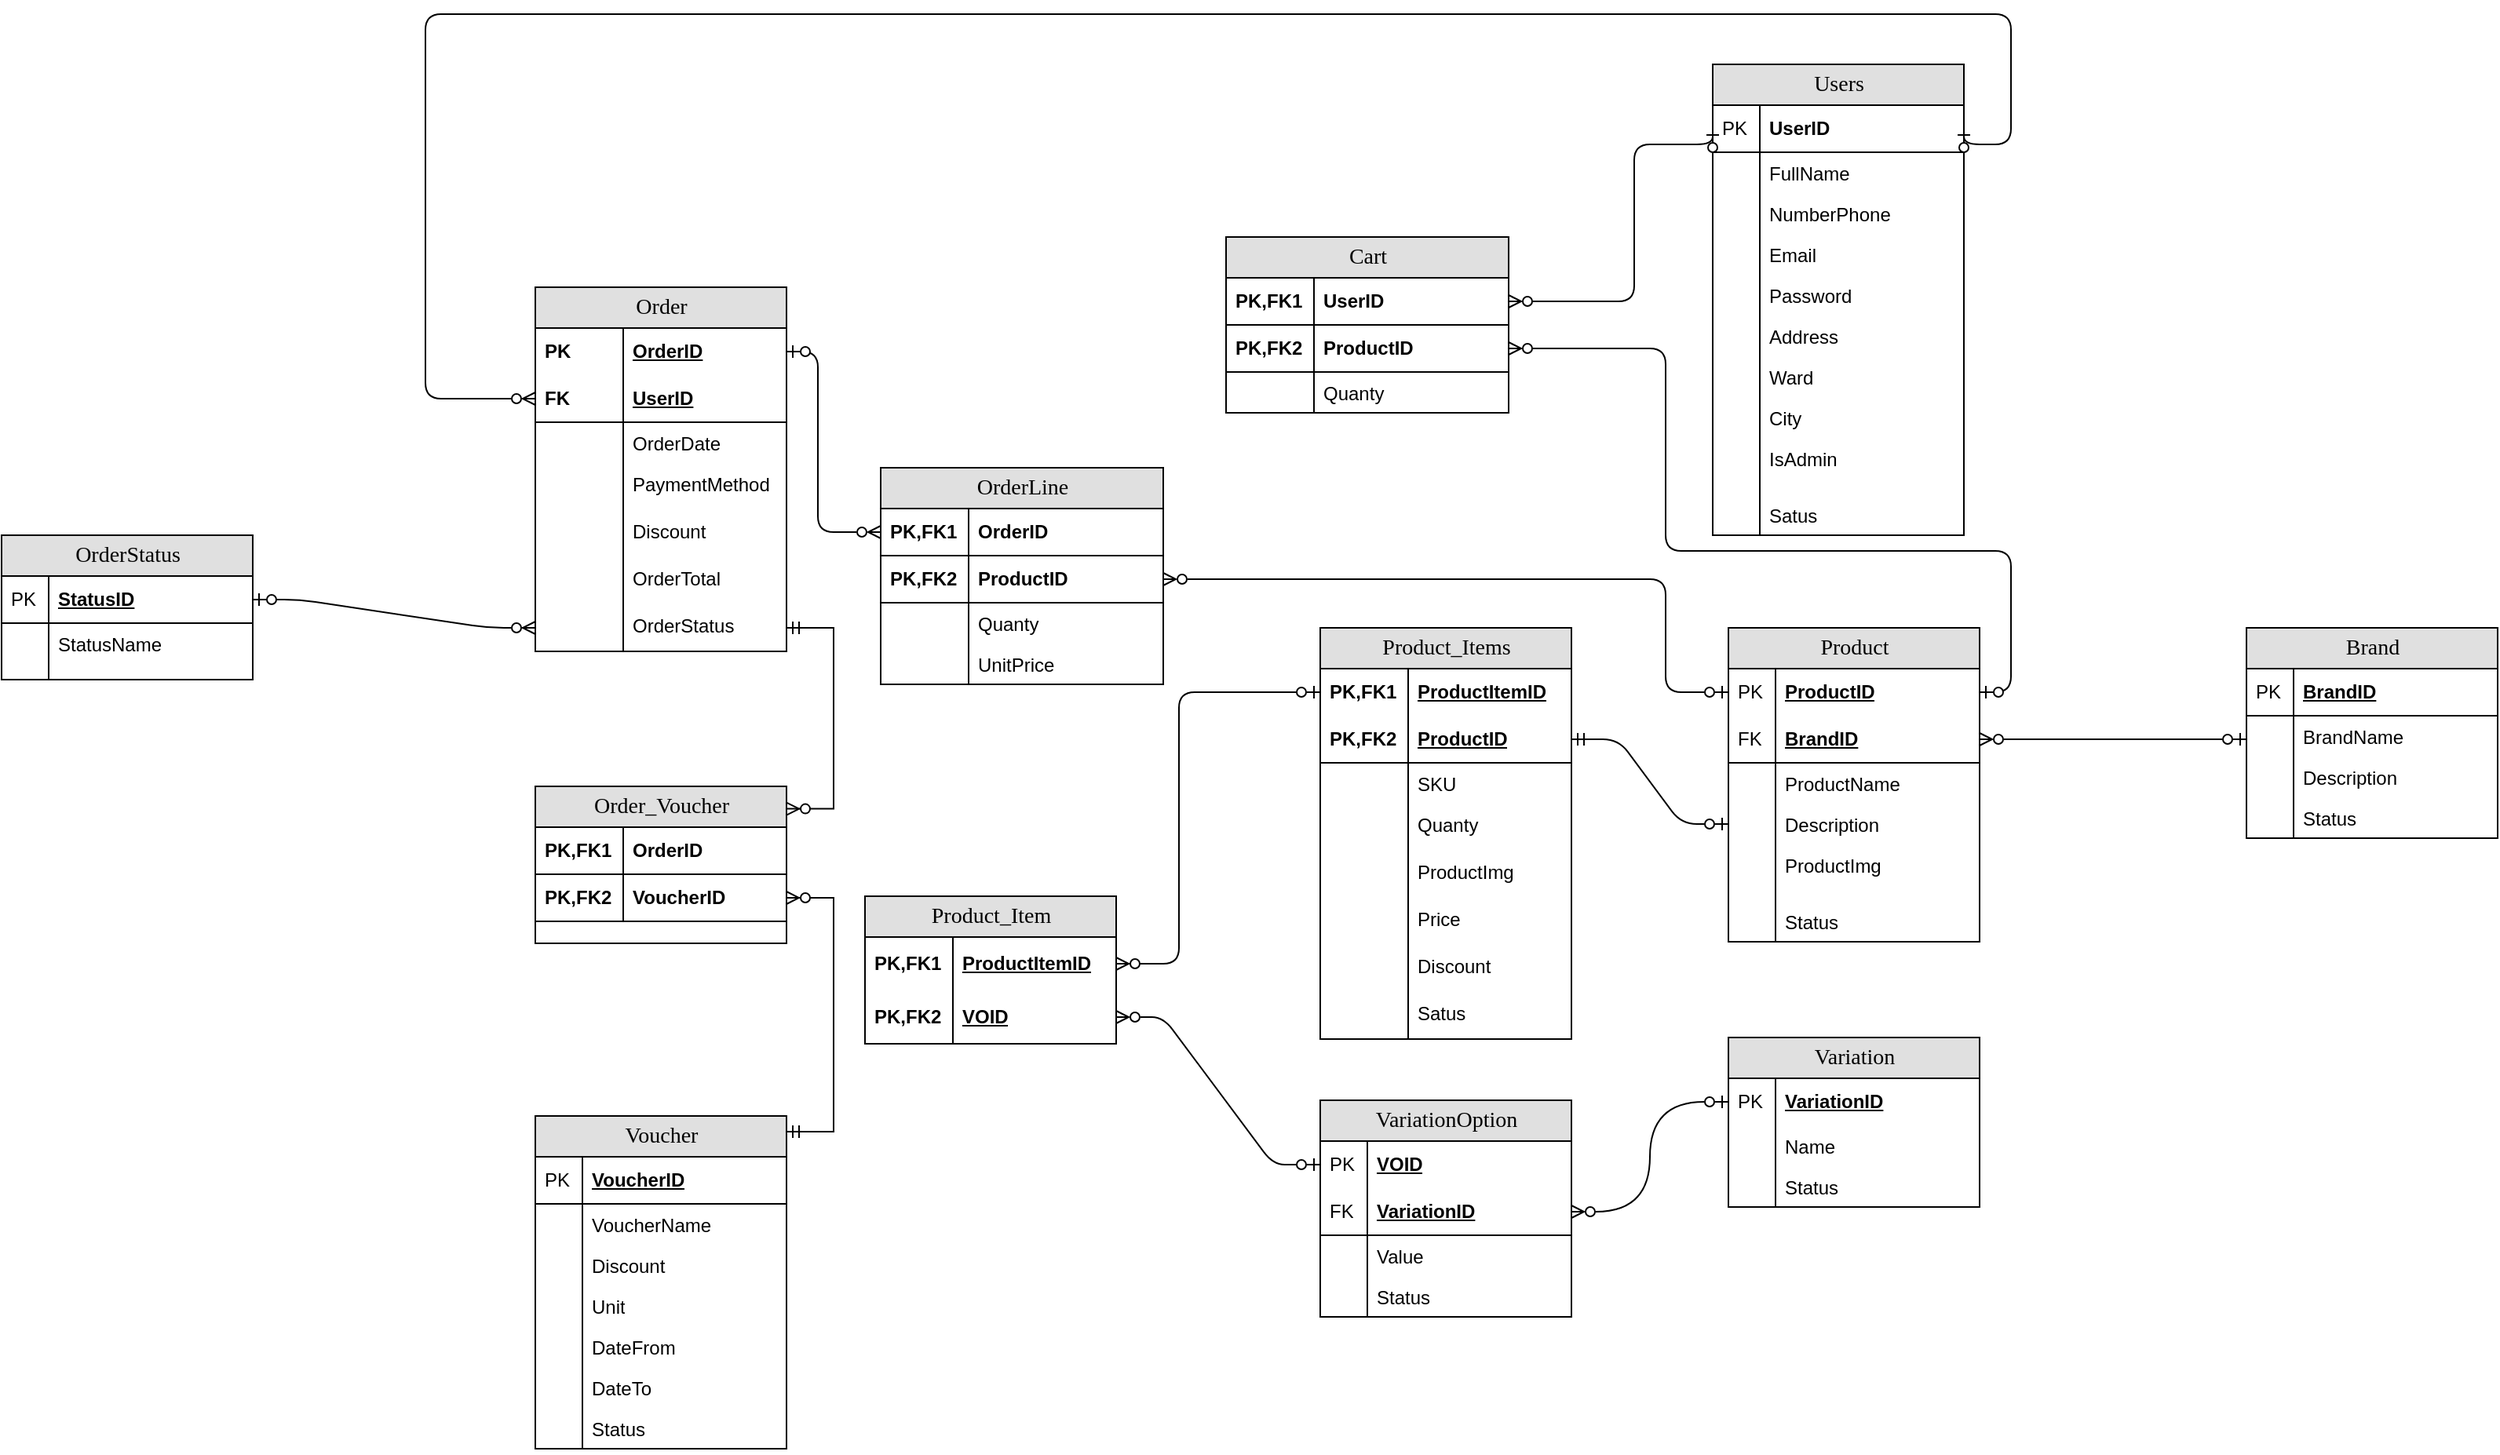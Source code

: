 <mxfile version="20.8.10" type="device"><diagram name="Database" id="e56a1550-8fbb-45ad-956c-1786394a9013"><mxGraphModel dx="2136" dy="605" grid="1" gridSize="10" guides="1" tooltips="1" connect="1" arrows="1" fold="1" page="1" pageScale="1" pageWidth="1100" pageHeight="850" background="none" math="0" shadow="0"><root><mxCell id="0"/><mxCell id="1" parent="0"/><mxCell id="2e49270ec7c68f3f-8" value="Users" style="swimlane;html=1;fontStyle=0;childLayout=stackLayout;horizontal=1;startSize=26;fillColor=#e0e0e0;horizontalStack=0;resizeParent=1;resizeLast=0;collapsible=1;marginBottom=0;swimlaneFillColor=#ffffff;align=center;rounded=0;shadow=0;comic=0;labelBackgroundColor=none;strokeWidth=1;fontFamily=Verdana;fontSize=14;swimlaneLine=1;" parent="1" vertex="1"><mxGeometry x="570" y="50" width="160" height="300" as="geometry"/></mxCell><mxCell id="2e49270ec7c68f3f-9" value="UserID" style="shape=partialRectangle;top=0;left=0;right=0;bottom=1;html=1;align=left;verticalAlign=middle;fillColor=none;spacingLeft=34;spacingRight=4;whiteSpace=wrap;overflow=hidden;rotatable=0;points=[[0,0.5],[1,0.5]];portConstraint=eastwest;dropTarget=0;fontStyle=1;" parent="2e49270ec7c68f3f-8" vertex="1"><mxGeometry y="26" width="160" height="30" as="geometry"/></mxCell><mxCell id="2e49270ec7c68f3f-10" value="PK" style="shape=partialRectangle;top=0;left=0;bottom=0;html=1;fillColor=none;align=left;verticalAlign=middle;spacingLeft=4;spacingRight=4;whiteSpace=wrap;overflow=hidden;rotatable=0;points=[];portConstraint=eastwest;part=1;" parent="2e49270ec7c68f3f-9" vertex="1" connectable="0"><mxGeometry width="30" height="30" as="geometry"/></mxCell><mxCell id="2e49270ec7c68f3f-11" value="FullName" style="shape=partialRectangle;top=0;left=0;right=0;bottom=0;html=1;align=left;verticalAlign=top;fillColor=none;spacingLeft=34;spacingRight=4;whiteSpace=wrap;overflow=hidden;rotatable=0;points=[[0,0.5],[1,0.5]];portConstraint=eastwest;dropTarget=0;" parent="2e49270ec7c68f3f-8" vertex="1"><mxGeometry y="56" width="160" height="26" as="geometry"/></mxCell><mxCell id="2e49270ec7c68f3f-12" value="" style="shape=partialRectangle;top=0;left=0;bottom=0;html=1;fillColor=none;align=left;verticalAlign=top;spacingLeft=4;spacingRight=4;whiteSpace=wrap;overflow=hidden;rotatable=0;points=[];portConstraint=eastwest;part=1;" parent="2e49270ec7c68f3f-11" vertex="1" connectable="0"><mxGeometry width="30" height="26" as="geometry"/></mxCell><mxCell id="2e49270ec7c68f3f-13" value="NumberPhone" style="shape=partialRectangle;top=0;left=0;right=0;bottom=0;html=1;align=left;verticalAlign=top;fillColor=none;spacingLeft=34;spacingRight=4;whiteSpace=wrap;overflow=hidden;rotatable=0;points=[[0,0.5],[1,0.5]];portConstraint=eastwest;dropTarget=0;" parent="2e49270ec7c68f3f-8" vertex="1"><mxGeometry y="82" width="160" height="26" as="geometry"/></mxCell><mxCell id="2e49270ec7c68f3f-14" value="" style="shape=partialRectangle;top=0;left=0;bottom=0;html=1;fillColor=none;align=left;verticalAlign=top;spacingLeft=4;spacingRight=4;whiteSpace=wrap;overflow=hidden;rotatable=0;points=[];portConstraint=eastwest;part=1;" parent="2e49270ec7c68f3f-13" vertex="1" connectable="0"><mxGeometry width="30" height="26" as="geometry"/></mxCell><mxCell id="2e49270ec7c68f3f-15" value="Email" style="shape=partialRectangle;top=0;left=0;right=0;bottom=0;html=1;align=left;verticalAlign=top;fillColor=none;spacingLeft=34;spacingRight=4;whiteSpace=wrap;overflow=hidden;rotatable=0;points=[[0,0.5],[1,0.5]];portConstraint=eastwest;dropTarget=0;" parent="2e49270ec7c68f3f-8" vertex="1"><mxGeometry y="108" width="160" height="26" as="geometry"/></mxCell><mxCell id="2e49270ec7c68f3f-16" value="" style="shape=partialRectangle;top=0;left=0;bottom=0;html=1;fillColor=none;align=left;verticalAlign=top;spacingLeft=4;spacingRight=4;whiteSpace=wrap;overflow=hidden;rotatable=0;points=[];portConstraint=eastwest;part=1;" parent="2e49270ec7c68f3f-15" vertex="1" connectable="0"><mxGeometry width="30" height="26" as="geometry"/></mxCell><mxCell id="knppg9ow4YK3gjw4q3Vt-5" value="Password" style="shape=partialRectangle;top=0;left=0;right=0;bottom=0;html=1;align=left;verticalAlign=top;fillColor=none;spacingLeft=34;spacingRight=4;whiteSpace=wrap;overflow=hidden;rotatable=0;points=[[0,0.5],[1,0.5]];portConstraint=eastwest;dropTarget=0;" parent="2e49270ec7c68f3f-8" vertex="1"><mxGeometry y="134" width="160" height="26" as="geometry"/></mxCell><mxCell id="knppg9ow4YK3gjw4q3Vt-6" value="" style="shape=partialRectangle;top=0;left=0;bottom=0;html=1;fillColor=none;align=left;verticalAlign=top;spacingLeft=4;spacingRight=4;whiteSpace=wrap;overflow=hidden;rotatable=0;points=[];portConstraint=eastwest;part=1;" parent="knppg9ow4YK3gjw4q3Vt-5" vertex="1" connectable="0"><mxGeometry width="30" height="26" as="geometry"/></mxCell><mxCell id="knppg9ow4YK3gjw4q3Vt-7" value="Address" style="shape=partialRectangle;top=0;left=0;right=0;bottom=0;html=1;align=left;verticalAlign=top;fillColor=none;spacingLeft=34;spacingRight=4;whiteSpace=wrap;overflow=hidden;rotatable=0;points=[[0,0.5],[1,0.5]];portConstraint=eastwest;dropTarget=0;" parent="2e49270ec7c68f3f-8" vertex="1"><mxGeometry y="160" width="160" height="26" as="geometry"/></mxCell><mxCell id="knppg9ow4YK3gjw4q3Vt-8" value="" style="shape=partialRectangle;top=0;left=0;bottom=0;html=1;fillColor=none;align=left;verticalAlign=top;spacingLeft=4;spacingRight=4;whiteSpace=wrap;overflow=hidden;rotatable=0;points=[];portConstraint=eastwest;part=1;" parent="knppg9ow4YK3gjw4q3Vt-7" vertex="1" connectable="0"><mxGeometry width="30" height="26" as="geometry"/></mxCell><mxCell id="knppg9ow4YK3gjw4q3Vt-11" value="Ward" style="shape=partialRectangle;top=0;left=0;right=0;bottom=0;html=1;align=left;verticalAlign=top;fillColor=none;spacingLeft=34;spacingRight=4;whiteSpace=wrap;overflow=hidden;rotatable=0;points=[[0,0.5],[1,0.5]];portConstraint=eastwest;dropTarget=0;" parent="2e49270ec7c68f3f-8" vertex="1"><mxGeometry y="186" width="160" height="26" as="geometry"/></mxCell><mxCell id="knppg9ow4YK3gjw4q3Vt-12" value="" style="shape=partialRectangle;top=0;left=0;bottom=0;html=1;fillColor=none;align=left;verticalAlign=top;spacingLeft=4;spacingRight=4;whiteSpace=wrap;overflow=hidden;rotatable=0;points=[];portConstraint=eastwest;part=1;" parent="knppg9ow4YK3gjw4q3Vt-11" vertex="1" connectable="0"><mxGeometry width="30" height="26" as="geometry"/></mxCell><mxCell id="knppg9ow4YK3gjw4q3Vt-9" value="City" style="shape=partialRectangle;top=0;left=0;right=0;bottom=0;html=1;align=left;verticalAlign=top;fillColor=none;spacingLeft=34;spacingRight=4;whiteSpace=wrap;overflow=hidden;rotatable=0;points=[[0,0.5],[1,0.5]];portConstraint=eastwest;dropTarget=0;" parent="2e49270ec7c68f3f-8" vertex="1"><mxGeometry y="212" width="160" height="26" as="geometry"/></mxCell><mxCell id="knppg9ow4YK3gjw4q3Vt-10" value="" style="shape=partialRectangle;top=0;left=0;bottom=0;html=1;fillColor=none;align=left;verticalAlign=top;spacingLeft=4;spacingRight=4;whiteSpace=wrap;overflow=hidden;rotatable=0;points=[];portConstraint=eastwest;part=1;" parent="knppg9ow4YK3gjw4q3Vt-9" vertex="1" connectable="0"><mxGeometry width="30" height="26" as="geometry"/></mxCell><mxCell id="knppg9ow4YK3gjw4q3Vt-13" value="IsAdmin" style="shape=partialRectangle;top=0;left=0;right=0;bottom=0;html=1;align=left;verticalAlign=top;fillColor=none;spacingLeft=34;spacingRight=4;whiteSpace=wrap;overflow=hidden;rotatable=0;points=[[0,0.5],[1,0.5]];portConstraint=eastwest;dropTarget=0;" parent="2e49270ec7c68f3f-8" vertex="1"><mxGeometry y="238" width="160" height="26" as="geometry"/></mxCell><mxCell id="knppg9ow4YK3gjw4q3Vt-14" value="" style="shape=partialRectangle;top=0;left=0;bottom=0;html=1;fillColor=none;align=left;verticalAlign=top;spacingLeft=4;spacingRight=4;whiteSpace=wrap;overflow=hidden;rotatable=0;points=[];portConstraint=eastwest;part=1;" parent="knppg9ow4YK3gjw4q3Vt-13" vertex="1" connectable="0"><mxGeometry width="30" height="26" as="geometry"/></mxCell><mxCell id="2e49270ec7c68f3f-17" value="" style="shape=partialRectangle;top=0;left=0;right=0;bottom=0;html=1;align=left;verticalAlign=top;fillColor=none;spacingLeft=34;spacingRight=4;whiteSpace=wrap;overflow=hidden;rotatable=0;points=[[0,0.5],[1,0.5]];portConstraint=eastwest;dropTarget=0;" parent="2e49270ec7c68f3f-8" vertex="1"><mxGeometry y="264" width="160" height="10" as="geometry"/></mxCell><mxCell id="2e49270ec7c68f3f-18" value="" style="shape=partialRectangle;top=0;left=0;bottom=0;html=1;fillColor=none;align=left;verticalAlign=top;spacingLeft=4;spacingRight=4;whiteSpace=wrap;overflow=hidden;rotatable=0;points=[];portConstraint=eastwest;part=1;" parent="2e49270ec7c68f3f-17" vertex="1" connectable="0"><mxGeometry width="30" height="10" as="geometry"/></mxCell><mxCell id="3OjZZHxyyLwy6OG9jBLh-13" value="Satus" style="shape=partialRectangle;top=0;left=0;right=0;bottom=0;html=1;align=left;verticalAlign=top;fillColor=none;spacingLeft=34;spacingRight=4;whiteSpace=wrap;overflow=hidden;rotatable=0;points=[[0,0.5],[1,0.5]];portConstraint=eastwest;dropTarget=0;" parent="2e49270ec7c68f3f-8" vertex="1"><mxGeometry y="274" width="160" height="26" as="geometry"/></mxCell><mxCell id="3OjZZHxyyLwy6OG9jBLh-14" value="" style="shape=partialRectangle;top=0;left=0;bottom=0;html=1;fillColor=none;align=left;verticalAlign=top;spacingLeft=4;spacingRight=4;whiteSpace=wrap;overflow=hidden;rotatable=0;points=[];portConstraint=eastwest;part=1;" parent="3OjZZHxyyLwy6OG9jBLh-13" vertex="1" connectable="0"><mxGeometry width="30" height="26" as="geometry"/></mxCell><mxCell id="2e49270ec7c68f3f-30" value="Product" style="swimlane;html=1;fontStyle=0;childLayout=stackLayout;horizontal=1;startSize=26;fillColor=#e0e0e0;horizontalStack=0;resizeParent=1;resizeLast=0;collapsible=1;marginBottom=0;swimlaneFillColor=#ffffff;align=center;rounded=0;shadow=0;comic=0;labelBackgroundColor=none;strokeWidth=1;fontFamily=Verdana;fontSize=14" parent="1" vertex="1"><mxGeometry x="580" y="409" width="160" height="200" as="geometry"/></mxCell><mxCell id="2e49270ec7c68f3f-31" value="ProductID" style="shape=partialRectangle;top=0;left=0;right=0;bottom=1;html=1;align=left;verticalAlign=middle;fillColor=none;spacingLeft=34;spacingRight=4;whiteSpace=wrap;overflow=hidden;rotatable=0;points=[[0,0.5],[1,0.5]];portConstraint=eastwest;dropTarget=0;fontStyle=5;dashed=1;dashPattern=1 1;strokeColor=none;" parent="2e49270ec7c68f3f-30" vertex="1"><mxGeometry y="26" width="160" height="30" as="geometry"/></mxCell><mxCell id="2e49270ec7c68f3f-32" value="PK" style="shape=partialRectangle;top=0;left=0;bottom=0;html=1;fillColor=none;align=left;verticalAlign=middle;spacingLeft=4;spacingRight=4;whiteSpace=wrap;overflow=hidden;rotatable=0;points=[];portConstraint=eastwest;part=1;" parent="2e49270ec7c68f3f-31" vertex="1" connectable="0"><mxGeometry width="30" height="30" as="geometry"/></mxCell><mxCell id="Dtkiu24K6vDMUqDmNoel-72" value="BrandID" style="shape=partialRectangle;top=0;left=0;right=0;bottom=1;html=1;align=left;verticalAlign=middle;fillColor=none;spacingLeft=34;spacingRight=4;whiteSpace=wrap;overflow=hidden;rotatable=0;points=[[0,0.5],[1,0.5]];portConstraint=eastwest;dropTarget=0;fontStyle=5;" parent="2e49270ec7c68f3f-30" vertex="1"><mxGeometry y="56" width="160" height="30" as="geometry"/></mxCell><mxCell id="Dtkiu24K6vDMUqDmNoel-73" value="FK" style="shape=partialRectangle;top=0;left=0;bottom=0;html=1;fillColor=none;align=left;verticalAlign=middle;spacingLeft=4;spacingRight=4;whiteSpace=wrap;overflow=hidden;rotatable=0;points=[];portConstraint=eastwest;part=1;" parent="Dtkiu24K6vDMUqDmNoel-72" vertex="1" connectable="0"><mxGeometry width="30" height="30" as="geometry"/></mxCell><mxCell id="2e49270ec7c68f3f-33" value="ProductName" style="shape=partialRectangle;top=0;left=0;right=0;bottom=0;html=1;align=left;verticalAlign=top;fillColor=none;spacingLeft=34;spacingRight=4;whiteSpace=wrap;overflow=hidden;rotatable=0;points=[[0,0.5],[1,0.5]];portConstraint=eastwest;dropTarget=0;" parent="2e49270ec7c68f3f-30" vertex="1"><mxGeometry y="86" width="160" height="26" as="geometry"/></mxCell><mxCell id="2e49270ec7c68f3f-34" value="" style="shape=partialRectangle;top=0;left=0;bottom=0;html=1;fillColor=none;align=left;verticalAlign=top;spacingLeft=4;spacingRight=4;whiteSpace=wrap;overflow=hidden;rotatable=0;points=[];portConstraint=eastwest;part=1;" parent="2e49270ec7c68f3f-33" vertex="1" connectable="0"><mxGeometry width="30" height="26" as="geometry"/></mxCell><mxCell id="2e49270ec7c68f3f-35" value="Description" style="shape=partialRectangle;top=0;left=0;right=0;bottom=0;html=1;align=left;verticalAlign=top;fillColor=none;spacingLeft=34;spacingRight=4;whiteSpace=wrap;overflow=hidden;rotatable=0;points=[[0,0.5],[1,0.5]];portConstraint=eastwest;dropTarget=0;" parent="2e49270ec7c68f3f-30" vertex="1"><mxGeometry y="112" width="160" height="26" as="geometry"/></mxCell><mxCell id="2e49270ec7c68f3f-36" value="" style="shape=partialRectangle;top=0;left=0;bottom=0;html=1;fillColor=none;align=left;verticalAlign=top;spacingLeft=4;spacingRight=4;whiteSpace=wrap;overflow=hidden;rotatable=0;points=[];portConstraint=eastwest;part=1;" parent="2e49270ec7c68f3f-35" vertex="1" connectable="0"><mxGeometry width="30" height="26" as="geometry"/></mxCell><mxCell id="2e49270ec7c68f3f-37" value="ProductImg" style="shape=partialRectangle;top=0;left=0;right=0;bottom=0;html=1;align=left;verticalAlign=top;fillColor=none;spacingLeft=34;spacingRight=4;whiteSpace=wrap;overflow=hidden;rotatable=0;points=[[0,0.5],[1,0.5]];portConstraint=eastwest;dropTarget=0;" parent="2e49270ec7c68f3f-30" vertex="1"><mxGeometry y="138" width="160" height="26" as="geometry"/></mxCell><mxCell id="2e49270ec7c68f3f-38" value="" style="shape=partialRectangle;top=0;left=0;bottom=0;html=1;fillColor=none;align=left;verticalAlign=top;spacingLeft=4;spacingRight=4;whiteSpace=wrap;overflow=hidden;rotatable=0;points=[];portConstraint=eastwest;part=1;" parent="2e49270ec7c68f3f-37" vertex="1" connectable="0"><mxGeometry width="30" height="26" as="geometry"/></mxCell><mxCell id="2e49270ec7c68f3f-39" value="" style="shape=partialRectangle;top=0;left=0;right=0;bottom=0;html=1;align=left;verticalAlign=top;fillColor=none;spacingLeft=34;spacingRight=4;whiteSpace=wrap;overflow=hidden;rotatable=0;points=[[0,0.5],[1,0.5]];portConstraint=eastwest;dropTarget=0;" parent="2e49270ec7c68f3f-30" vertex="1"><mxGeometry y="164" width="160" height="10" as="geometry"/></mxCell><mxCell id="2e49270ec7c68f3f-40" value="" style="shape=partialRectangle;top=0;left=0;bottom=0;html=1;fillColor=none;align=left;verticalAlign=top;spacingLeft=4;spacingRight=4;whiteSpace=wrap;overflow=hidden;rotatable=0;points=[];portConstraint=eastwest;part=1;" parent="2e49270ec7c68f3f-39" vertex="1" connectable="0"><mxGeometry width="30" height="10" as="geometry"/></mxCell><mxCell id="3OjZZHxyyLwy6OG9jBLh-5" value="Status" style="shape=partialRectangle;top=0;left=0;right=0;bottom=0;html=1;align=left;verticalAlign=top;fillColor=none;spacingLeft=34;spacingRight=4;whiteSpace=wrap;overflow=hidden;rotatable=0;points=[[0,0.5],[1,0.5]];portConstraint=eastwest;dropTarget=0;" parent="2e49270ec7c68f3f-30" vertex="1"><mxGeometry y="174" width="160" height="26" as="geometry"/></mxCell><mxCell id="3OjZZHxyyLwy6OG9jBLh-6" value="" style="shape=partialRectangle;top=0;left=0;bottom=0;html=1;fillColor=none;align=left;verticalAlign=top;spacingLeft=4;spacingRight=4;whiteSpace=wrap;overflow=hidden;rotatable=0;points=[];portConstraint=eastwest;part=1;" parent="3OjZZHxyyLwy6OG9jBLh-5" vertex="1" connectable="0"><mxGeometry width="30" height="26" as="geometry"/></mxCell><mxCell id="2e49270ec7c68f3f-48" value="Product_Items" style="swimlane;html=1;fontStyle=0;childLayout=stackLayout;horizontal=1;startSize=26;fillColor=#e0e0e0;horizontalStack=0;resizeParent=1;resizeLast=0;collapsible=1;marginBottom=0;swimlaneFillColor=#ffffff;align=center;rounded=0;shadow=0;comic=0;labelBackgroundColor=none;strokeWidth=1;fontFamily=Verdana;fontSize=14" parent="1" vertex="1"><mxGeometry x="320" y="409" width="160" height="262" as="geometry"/></mxCell><mxCell id="2e49270ec7c68f3f-49" value="ProductItemID" style="shape=partialRectangle;top=0;left=0;right=0;bottom=0;html=1;align=left;verticalAlign=middle;fillColor=none;spacingLeft=60;spacingRight=4;whiteSpace=wrap;overflow=hidden;rotatable=0;points=[[0,0.5],[1,0.5]];portConstraint=eastwest;dropTarget=0;fontStyle=5;strokeColor=default;" parent="2e49270ec7c68f3f-48" vertex="1"><mxGeometry y="26" width="160" height="30" as="geometry"/></mxCell><mxCell id="2e49270ec7c68f3f-50" value="PK,FK1" style="shape=partialRectangle;fontStyle=1;top=0;left=0;bottom=0;html=1;fillColor=none;align=left;verticalAlign=middle;spacingLeft=4;spacingRight=4;whiteSpace=wrap;overflow=hidden;rotatable=0;points=[];portConstraint=eastwest;part=1;" parent="2e49270ec7c68f3f-49" vertex="1" connectable="0"><mxGeometry width="56" height="30" as="geometry"/></mxCell><mxCell id="2e49270ec7c68f3f-51" value="ProductID" style="shape=partialRectangle;top=0;left=0;right=0;bottom=1;html=1;align=left;verticalAlign=middle;fillColor=none;spacingLeft=60;spacingRight=4;whiteSpace=wrap;overflow=hidden;rotatable=0;points=[[0,0.5],[1,0.5]];portConstraint=eastwest;dropTarget=0;fontStyle=5;" parent="2e49270ec7c68f3f-48" vertex="1"><mxGeometry y="56" width="160" height="30" as="geometry"/></mxCell><mxCell id="2e49270ec7c68f3f-52" value="PK,FK2" style="shape=partialRectangle;fontStyle=1;top=0;left=0;bottom=0;html=1;fillColor=none;align=left;verticalAlign=middle;spacingLeft=4;spacingRight=4;whiteSpace=wrap;overflow=hidden;rotatable=0;points=[];portConstraint=eastwest;part=1;" parent="2e49270ec7c68f3f-51" vertex="1" connectable="0"><mxGeometry width="56" height="30" as="geometry"/></mxCell><mxCell id="2e49270ec7c68f3f-53" value="SKU" style="shape=partialRectangle;top=0;left=0;right=0;bottom=0;html=1;align=left;verticalAlign=top;fillColor=none;spacingLeft=60;spacingRight=4;whiteSpace=wrap;overflow=hidden;rotatable=0;points=[[0,0.5],[1,0.5]];portConstraint=eastwest;dropTarget=0;" parent="2e49270ec7c68f3f-48" vertex="1"><mxGeometry y="86" width="160" height="26" as="geometry"/></mxCell><mxCell id="2e49270ec7c68f3f-54" value="" style="shape=partialRectangle;top=0;left=0;bottom=0;html=1;fillColor=none;align=left;verticalAlign=top;spacingLeft=4;spacingRight=4;whiteSpace=wrap;overflow=hidden;rotatable=0;points=[];portConstraint=eastwest;part=1;" parent="2e49270ec7c68f3f-53" vertex="1" connectable="0"><mxGeometry width="56" height="26" as="geometry"/></mxCell><mxCell id="knppg9ow4YK3gjw4q3Vt-51" value="Quanty" style="shape=partialRectangle;top=0;left=0;right=0;bottom=0;html=1;align=left;verticalAlign=top;fillColor=none;spacingLeft=60;spacingRight=4;whiteSpace=wrap;overflow=hidden;rotatable=0;points=[[0,0.5],[1,0.5]];portConstraint=eastwest;dropTarget=0;" parent="2e49270ec7c68f3f-48" vertex="1"><mxGeometry y="112" width="160" height="30" as="geometry"/></mxCell><mxCell id="knppg9ow4YK3gjw4q3Vt-52" value="" style="shape=partialRectangle;top=0;left=0;bottom=0;html=1;fillColor=none;align=left;verticalAlign=top;spacingLeft=4;spacingRight=4;whiteSpace=wrap;overflow=hidden;rotatable=0;points=[];portConstraint=eastwest;part=1;" parent="knppg9ow4YK3gjw4q3Vt-51" vertex="1" connectable="0"><mxGeometry width="56" height="30" as="geometry"/></mxCell><mxCell id="4YGK3WNKmNH3jIH3RH2R-22" value="ProductImg" style="shape=partialRectangle;top=0;left=0;right=0;bottom=0;html=1;align=left;verticalAlign=top;fillColor=none;spacingLeft=60;spacingRight=4;whiteSpace=wrap;overflow=hidden;rotatable=0;points=[[0,0.5],[1,0.5]];portConstraint=eastwest;dropTarget=0;" parent="2e49270ec7c68f3f-48" vertex="1"><mxGeometry y="142" width="160" height="30" as="geometry"/></mxCell><mxCell id="4YGK3WNKmNH3jIH3RH2R-23" value="" style="shape=partialRectangle;top=0;left=0;bottom=0;html=1;fillColor=none;align=left;verticalAlign=top;spacingLeft=4;spacingRight=4;whiteSpace=wrap;overflow=hidden;rotatable=0;points=[];portConstraint=eastwest;part=1;" parent="4YGK3WNKmNH3jIH3RH2R-22" vertex="1" connectable="0"><mxGeometry width="56" height="30" as="geometry"/></mxCell><mxCell id="4YGK3WNKmNH3jIH3RH2R-24" value="Price" style="shape=partialRectangle;top=0;left=0;right=0;bottom=0;html=1;align=left;verticalAlign=top;fillColor=none;spacingLeft=60;spacingRight=4;whiteSpace=wrap;overflow=hidden;rotatable=0;points=[[0,0.5],[1,0.5]];portConstraint=eastwest;dropTarget=0;" parent="2e49270ec7c68f3f-48" vertex="1"><mxGeometry y="172" width="160" height="30" as="geometry"/></mxCell><mxCell id="4YGK3WNKmNH3jIH3RH2R-25" value="" style="shape=partialRectangle;top=0;left=0;bottom=0;html=1;fillColor=none;align=left;verticalAlign=top;spacingLeft=4;spacingRight=4;whiteSpace=wrap;overflow=hidden;rotatable=0;points=[];portConstraint=eastwest;part=1;" parent="4YGK3WNKmNH3jIH3RH2R-24" vertex="1" connectable="0"><mxGeometry width="56" height="30" as="geometry"/></mxCell><mxCell id="3OjZZHxyyLwy6OG9jBLh-1" value="Discount" style="shape=partialRectangle;top=0;left=0;right=0;bottom=0;html=1;align=left;verticalAlign=top;fillColor=none;spacingLeft=60;spacingRight=4;whiteSpace=wrap;overflow=hidden;rotatable=0;points=[[0,0.5],[1,0.5]];portConstraint=eastwest;dropTarget=0;" parent="2e49270ec7c68f3f-48" vertex="1"><mxGeometry y="202" width="160" height="30" as="geometry"/></mxCell><mxCell id="3OjZZHxyyLwy6OG9jBLh-2" value="" style="shape=partialRectangle;top=0;left=0;bottom=0;html=1;fillColor=none;align=left;verticalAlign=top;spacingLeft=4;spacingRight=4;whiteSpace=wrap;overflow=hidden;rotatable=0;points=[];portConstraint=eastwest;part=1;" parent="3OjZZHxyyLwy6OG9jBLh-1" vertex="1" connectable="0"><mxGeometry width="56" height="30" as="geometry"/></mxCell><mxCell id="3OjZZHxyyLwy6OG9jBLh-3" value="Satus" style="shape=partialRectangle;top=0;left=0;right=0;bottom=0;html=1;align=left;verticalAlign=top;fillColor=none;spacingLeft=60;spacingRight=4;whiteSpace=wrap;overflow=hidden;rotatable=0;points=[[0,0.5],[1,0.5]];portConstraint=eastwest;dropTarget=0;" parent="2e49270ec7c68f3f-48" vertex="1"><mxGeometry y="232" width="160" height="30" as="geometry"/></mxCell><mxCell id="3OjZZHxyyLwy6OG9jBLh-4" value="" style="shape=partialRectangle;top=0;left=0;bottom=0;html=1;fillColor=none;align=left;verticalAlign=top;spacingLeft=4;spacingRight=4;whiteSpace=wrap;overflow=hidden;rotatable=0;points=[];portConstraint=eastwest;part=1;" parent="3OjZZHxyyLwy6OG9jBLh-3" vertex="1" connectable="0"><mxGeometry width="56" height="30" as="geometry"/></mxCell><mxCell id="2e49270ec7c68f3f-56" value="" style="edgeStyle=orthogonalEdgeStyle;html=1;endArrow=ERzeroToMany;endFill=1;startArrow=ERzeroToOne;labelBackgroundColor=none;fontFamily=Verdana;fontSize=14;exitX=0;exitY=0.5;exitDx=0;exitDy=0;entryX=1;entryY=0.5;entryDx=0;entryDy=0;startFill=0;" parent="1" source="2e49270ec7c68f3f-49" target="Dtkiu24K6vDMUqDmNoel-23" edge="1"><mxGeometry width="100" height="100" relative="1" as="geometry"><mxPoint x="120" y="650" as="sourcePoint"/><mxPoint x="230" y="530" as="targetPoint"/><Array as="points"><mxPoint x="230" y="450"/><mxPoint x="230" y="623"/></Array></mxGeometry></mxCell><mxCell id="2e49270ec7c68f3f-60" value="" style="edgeStyle=entityRelationEdgeStyle;html=1;endArrow=ERzeroToOne;startArrow=ERmandOne;labelBackgroundColor=none;fontFamily=Verdana;fontSize=14;exitX=1;exitY=0.5;entryX=0;entryY=0.5;exitDx=0;exitDy=0;" parent="1" source="2e49270ec7c68f3f-51" target="2e49270ec7c68f3f-35" edge="1"><mxGeometry width="100" height="100" relative="1" as="geometry"><mxPoint x="600" y="720" as="sourcePoint"/><mxPoint x="700" y="620" as="targetPoint"/></mxGeometry></mxCell><mxCell id="2e49270ec7c68f3f-79" value="" style="edgeStyle=entityRelationEdgeStyle;html=1;endArrow=ERzeroToOne;startArrow=ERzeroToMany;labelBackgroundColor=none;fontFamily=Verdana;fontSize=14;exitX=1;exitY=0.5;entryX=0;entryY=0.5;entryDx=0;entryDy=0;startFill=0;endFill=0;exitDx=0;exitDy=0;" parent="1" source="Dtkiu24K6vDMUqDmNoel-72" edge="1"><mxGeometry width="100" height="100" relative="1" as="geometry"><mxPoint x="759.765" y="469.529" as="sourcePoint"/><mxPoint x="910" y="480" as="targetPoint"/></mxGeometry></mxCell><mxCell id="2e49270ec7c68f3f-80" value="Cart" style="swimlane;html=1;fontStyle=0;childLayout=stackLayout;horizontal=1;startSize=26;fillColor=#e0e0e0;horizontalStack=0;resizeParent=1;resizeLast=0;collapsible=1;marginBottom=0;swimlaneFillColor=#ffffff;align=center;rounded=0;shadow=0;comic=0;labelBackgroundColor=none;strokeWidth=1;fontFamily=Verdana;fontSize=14" parent="1" vertex="1"><mxGeometry x="260" y="160" width="180" height="112" as="geometry"/></mxCell><mxCell id="knppg9ow4YK3gjw4q3Vt-40" value="UserID&lt;span style=&quot;white-space: pre;&quot;&gt;&#9;&lt;/span&gt;" style="shape=partialRectangle;top=0;left=0;right=0;bottom=1;html=1;align=left;verticalAlign=middle;fillColor=none;spacingLeft=60;spacingRight=4;whiteSpace=wrap;overflow=hidden;rotatable=0;points=[[0,0.5],[1,0.5]];portConstraint=eastwest;dropTarget=0;fontStyle=1;" parent="2e49270ec7c68f3f-80" vertex="1"><mxGeometry y="26" width="180" height="30" as="geometry"/></mxCell><mxCell id="knppg9ow4YK3gjw4q3Vt-41" value="PK,FK1" style="shape=partialRectangle;fontStyle=1;top=0;left=0;bottom=0;html=1;fillColor=none;align=left;verticalAlign=middle;spacingLeft=4;spacingRight=4;whiteSpace=wrap;overflow=hidden;rotatable=0;points=[];portConstraint=eastwest;part=1;" parent="knppg9ow4YK3gjw4q3Vt-40" vertex="1" connectable="0"><mxGeometry width="56" height="30" as="geometry"/></mxCell><mxCell id="knppg9ow4YK3gjw4q3Vt-38" value="ProductID" style="shape=partialRectangle;top=0;left=0;right=0;bottom=1;html=1;align=left;verticalAlign=middle;fillColor=none;spacingLeft=60;spacingRight=4;whiteSpace=wrap;overflow=hidden;rotatable=0;points=[[0,0.5],[1,0.5]];portConstraint=eastwest;dropTarget=0;fontStyle=1;" parent="2e49270ec7c68f3f-80" vertex="1"><mxGeometry y="56" width="180" height="30" as="geometry"/></mxCell><mxCell id="knppg9ow4YK3gjw4q3Vt-39" value="PK,FK2" style="shape=partialRectangle;fontStyle=1;top=0;left=0;bottom=0;html=1;fillColor=none;align=left;verticalAlign=middle;spacingLeft=4;spacingRight=4;whiteSpace=wrap;overflow=hidden;rotatable=0;points=[];portConstraint=eastwest;part=1;" parent="knppg9ow4YK3gjw4q3Vt-38" vertex="1" connectable="0"><mxGeometry width="56" height="30" as="geometry"/></mxCell><mxCell id="knppg9ow4YK3gjw4q3Vt-56" value="Quanty" style="shape=partialRectangle;top=0;left=0;right=0;bottom=0;html=1;align=left;verticalAlign=top;fillColor=none;spacingLeft=60;spacingRight=4;whiteSpace=wrap;overflow=hidden;rotatable=0;points=[[0,0.5],[1,0.5]];portConstraint=eastwest;dropTarget=0;" parent="2e49270ec7c68f3f-80" vertex="1"><mxGeometry y="86" width="180" height="26" as="geometry"/></mxCell><mxCell id="knppg9ow4YK3gjw4q3Vt-57" value="" style="shape=partialRectangle;top=0;left=0;bottom=0;html=1;fillColor=none;align=left;verticalAlign=top;spacingLeft=4;spacingRight=4;whiteSpace=wrap;overflow=hidden;rotatable=0;points=[];portConstraint=eastwest;part=1;" parent="knppg9ow4YK3gjw4q3Vt-56" vertex="1" connectable="0"><mxGeometry width="56" height="26" as="geometry"/></mxCell><mxCell id="2e49270ec7c68f3f-91" value="" style="edgeStyle=orthogonalEdgeStyle;html=1;endArrow=ERzeroToOne;endFill=1;labelBackgroundColor=none;fontFamily=Verdana;fontSize=14;entryX=0;entryY=0.5;exitX=1;exitY=0.5;exitDx=0;exitDy=0;startArrow=ERzeroToMany;startFill=0;entryDx=0;entryDy=0;" parent="1" source="knppg9ow4YK3gjw4q3Vt-40" target="2e49270ec7c68f3f-9" edge="1"><mxGeometry width="100" height="100" relative="1" as="geometry"><mxPoint x="190" y="429" as="sourcePoint"/><mxPoint x="290.0" y="181" as="targetPoint"/><Array as="points"><mxPoint x="520" y="201"/><mxPoint x="520" y="101"/></Array></mxGeometry></mxCell><mxCell id="2e49270ec7c68f3f-92" value="" style="edgeStyle=orthogonalEdgeStyle;html=1;endArrow=ERzeroToOne;endFill=1;labelBackgroundColor=none;fontFamily=Verdana;fontSize=14;entryX=1;entryY=0.5;exitX=1;exitY=0.5;entryDx=0;entryDy=0;exitDx=0;exitDy=0;startArrow=ERzeroToMany;startFill=0;" parent="1" source="knppg9ow4YK3gjw4q3Vt-38" target="2e49270ec7c68f3f-31" edge="1"><mxGeometry width="100" height="100" relative="1" as="geometry"><mxPoint x="190" y="457" as="sourcePoint"/><mxPoint x="300.353" y="191.294" as="targetPoint"/><Array as="points"><mxPoint x="540" y="231"/><mxPoint x="540" y="360"/><mxPoint x="760" y="360"/><mxPoint x="760" y="450"/></Array></mxGeometry></mxCell><mxCell id="Dtkiu24K6vDMUqDmNoel-13" value="Brand" style="swimlane;html=1;fontStyle=0;childLayout=stackLayout;horizontal=1;startSize=26;fillColor=#e0e0e0;horizontalStack=0;resizeParent=1;resizeLast=0;collapsible=1;marginBottom=0;swimlaneFillColor=#ffffff;align=center;rounded=0;shadow=0;comic=0;labelBackgroundColor=none;strokeWidth=1;fontFamily=Verdana;fontSize=14" parent="1" vertex="1"><mxGeometry x="910" y="409" width="160" height="134" as="geometry"/></mxCell><mxCell id="Dtkiu24K6vDMUqDmNoel-88" value="BrandID" style="shape=partialRectangle;top=0;left=0;right=0;bottom=1;html=1;align=left;verticalAlign=middle;fillColor=none;spacingLeft=34;spacingRight=4;whiteSpace=wrap;overflow=hidden;rotatable=0;points=[[0,0.5],[1,0.5]];portConstraint=eastwest;dropTarget=0;fontStyle=5;dashed=1;dashPattern=1 1;strokeColor=default;" parent="Dtkiu24K6vDMUqDmNoel-13" vertex="1"><mxGeometry y="26" width="160" height="30" as="geometry"/></mxCell><mxCell id="Dtkiu24K6vDMUqDmNoel-89" value="PK" style="shape=partialRectangle;top=0;left=0;bottom=0;html=1;fillColor=none;align=left;verticalAlign=middle;spacingLeft=4;spacingRight=4;whiteSpace=wrap;overflow=hidden;rotatable=0;points=[];portConstraint=eastwest;part=1;" parent="Dtkiu24K6vDMUqDmNoel-88" vertex="1" connectable="0"><mxGeometry width="30" height="30" as="geometry"/></mxCell><mxCell id="Dtkiu24K6vDMUqDmNoel-90" value="BrandName" style="shape=partialRectangle;top=0;left=0;right=0;bottom=0;html=1;align=left;verticalAlign=top;fillColor=none;spacingLeft=34;spacingRight=4;whiteSpace=wrap;overflow=hidden;rotatable=0;points=[[0,0.5],[1,0.5]];portConstraint=eastwest;dropTarget=0;" parent="Dtkiu24K6vDMUqDmNoel-13" vertex="1"><mxGeometry y="56" width="160" height="26" as="geometry"/></mxCell><mxCell id="Dtkiu24K6vDMUqDmNoel-91" value="" style="shape=partialRectangle;top=0;left=0;bottom=0;html=1;fillColor=none;align=left;verticalAlign=top;spacingLeft=4;spacingRight=4;whiteSpace=wrap;overflow=hidden;rotatable=0;points=[];portConstraint=eastwest;part=1;" parent="Dtkiu24K6vDMUqDmNoel-90" vertex="1" connectable="0"><mxGeometry width="30" height="26" as="geometry"/></mxCell><mxCell id="Dtkiu24K6vDMUqDmNoel-92" value="Description" style="shape=partialRectangle;top=0;left=0;right=0;bottom=0;html=1;align=left;verticalAlign=top;fillColor=none;spacingLeft=34;spacingRight=4;whiteSpace=wrap;overflow=hidden;rotatable=0;points=[[0,0.5],[1,0.5]];portConstraint=eastwest;dropTarget=0;" parent="Dtkiu24K6vDMUqDmNoel-13" vertex="1"><mxGeometry y="82" width="160" height="26" as="geometry"/></mxCell><mxCell id="Dtkiu24K6vDMUqDmNoel-93" value="" style="shape=partialRectangle;top=0;left=0;bottom=0;html=1;fillColor=none;align=left;verticalAlign=top;spacingLeft=4;spacingRight=4;whiteSpace=wrap;overflow=hidden;rotatable=0;points=[];portConstraint=eastwest;part=1;" parent="Dtkiu24K6vDMUqDmNoel-92" vertex="1" connectable="0"><mxGeometry width="30" height="26" as="geometry"/></mxCell><mxCell id="3OjZZHxyyLwy6OG9jBLh-7" value="Status" style="shape=partialRectangle;top=0;left=0;right=0;bottom=0;html=1;align=left;verticalAlign=top;fillColor=none;spacingLeft=34;spacingRight=4;whiteSpace=wrap;overflow=hidden;rotatable=0;points=[[0,0.5],[1,0.5]];portConstraint=eastwest;dropTarget=0;" parent="Dtkiu24K6vDMUqDmNoel-13" vertex="1"><mxGeometry y="108" width="160" height="26" as="geometry"/></mxCell><mxCell id="3OjZZHxyyLwy6OG9jBLh-8" value="" style="shape=partialRectangle;top=0;left=0;bottom=0;html=1;fillColor=none;align=left;verticalAlign=top;spacingLeft=4;spacingRight=4;whiteSpace=wrap;overflow=hidden;rotatable=0;points=[];portConstraint=eastwest;part=1;" parent="3OjZZHxyyLwy6OG9jBLh-7" vertex="1" connectable="0"><mxGeometry width="30" height="26" as="geometry"/></mxCell><mxCell id="Dtkiu24K6vDMUqDmNoel-22" value="Product_Item" style="swimlane;html=1;fontStyle=0;childLayout=stackLayout;horizontal=1;startSize=26;fillColor=#e0e0e0;horizontalStack=0;resizeParent=1;resizeLast=0;collapsible=1;marginBottom=0;swimlaneFillColor=#ffffff;align=center;rounded=0;shadow=0;comic=0;labelBackgroundColor=none;strokeWidth=1;fontFamily=Verdana;fontSize=14" parent="1" vertex="1"><mxGeometry x="30" y="580" width="160" height="94" as="geometry"/></mxCell><mxCell id="Dtkiu24K6vDMUqDmNoel-23" value="ProductItemID" style="shape=partialRectangle;top=0;left=0;right=0;bottom=0;html=1;align=left;verticalAlign=middle;fillColor=none;spacingLeft=60;spacingRight=4;whiteSpace=wrap;overflow=hidden;rotatable=0;points=[[0,0.5],[1,0.5]];portConstraint=eastwest;dropTarget=0;fontStyle=5;" parent="Dtkiu24K6vDMUqDmNoel-22" vertex="1"><mxGeometry y="26" width="160" height="34" as="geometry"/></mxCell><mxCell id="Dtkiu24K6vDMUqDmNoel-24" value="PK,FK1" style="shape=partialRectangle;fontStyle=1;top=0;left=0;bottom=0;html=1;fillColor=none;align=left;verticalAlign=middle;spacingLeft=4;spacingRight=4;whiteSpace=wrap;overflow=hidden;rotatable=0;points=[];portConstraint=eastwest;part=1;" parent="Dtkiu24K6vDMUqDmNoel-23" vertex="1" connectable="0"><mxGeometry width="56" height="34" as="geometry"/></mxCell><mxCell id="Dtkiu24K6vDMUqDmNoel-25" value="VOID" style="shape=partialRectangle;top=0;left=0;right=0;bottom=1;html=1;align=left;verticalAlign=middle;fillColor=none;spacingLeft=60;spacingRight=4;whiteSpace=wrap;overflow=hidden;rotatable=0;points=[[0,0.5],[1,0.5]];portConstraint=eastwest;dropTarget=0;fontStyle=5;" parent="Dtkiu24K6vDMUqDmNoel-22" vertex="1"><mxGeometry y="60" width="160" height="34" as="geometry"/></mxCell><mxCell id="Dtkiu24K6vDMUqDmNoel-26" value="PK,FK2" style="shape=partialRectangle;fontStyle=1;top=0;left=0;bottom=0;html=1;fillColor=none;align=left;verticalAlign=middle;spacingLeft=4;spacingRight=4;whiteSpace=wrap;overflow=hidden;rotatable=0;points=[];portConstraint=eastwest;part=1;" parent="Dtkiu24K6vDMUqDmNoel-25" vertex="1" connectable="0"><mxGeometry width="56" height="34" as="geometry"/></mxCell><mxCell id="Dtkiu24K6vDMUqDmNoel-31" value="Order" style="swimlane;html=1;fontStyle=0;childLayout=stackLayout;horizontal=1;startSize=26;fillColor=#e0e0e0;horizontalStack=0;resizeParent=1;resizeLast=0;collapsible=1;marginBottom=0;swimlaneFillColor=#ffffff;align=center;rounded=0;shadow=0;comic=0;labelBackgroundColor=none;strokeWidth=1;fontFamily=Verdana;fontSize=14" parent="1" vertex="1"><mxGeometry x="-180" y="192" width="160" height="232" as="geometry"/></mxCell><mxCell id="Dtkiu24K6vDMUqDmNoel-32" value="OrderID" style="shape=partialRectangle;top=0;left=0;right=0;bottom=0;html=1;align=left;verticalAlign=middle;fillColor=none;spacingLeft=60;spacingRight=4;whiteSpace=wrap;overflow=hidden;rotatable=0;points=[[0,0.5],[1,0.5]];portConstraint=eastwest;dropTarget=0;fontStyle=5;" parent="Dtkiu24K6vDMUqDmNoel-31" vertex="1"><mxGeometry y="26" width="160" height="30" as="geometry"/></mxCell><mxCell id="Dtkiu24K6vDMUqDmNoel-33" value="PK" style="shape=partialRectangle;fontStyle=1;top=0;left=0;bottom=0;html=1;fillColor=none;align=left;verticalAlign=middle;spacingLeft=4;spacingRight=4;whiteSpace=wrap;overflow=hidden;rotatable=0;points=[];portConstraint=eastwest;part=1;" parent="Dtkiu24K6vDMUqDmNoel-32" vertex="1" connectable="0"><mxGeometry width="56" height="30" as="geometry"/></mxCell><mxCell id="Dtkiu24K6vDMUqDmNoel-34" value="UserID" style="shape=partialRectangle;top=0;left=0;right=0;bottom=1;html=1;align=left;verticalAlign=middle;fillColor=none;spacingLeft=60;spacingRight=4;whiteSpace=wrap;overflow=hidden;rotatable=0;points=[[0,0.5],[1,0.5]];portConstraint=eastwest;dropTarget=0;fontStyle=5;" parent="Dtkiu24K6vDMUqDmNoel-31" vertex="1"><mxGeometry y="56" width="160" height="30" as="geometry"/></mxCell><mxCell id="Dtkiu24K6vDMUqDmNoel-35" value="FK" style="shape=partialRectangle;fontStyle=1;top=0;left=0;bottom=0;html=1;fillColor=none;align=left;verticalAlign=middle;spacingLeft=4;spacingRight=4;whiteSpace=wrap;overflow=hidden;rotatable=0;points=[];portConstraint=eastwest;part=1;" parent="Dtkiu24K6vDMUqDmNoel-34" vertex="1" connectable="0"><mxGeometry width="56" height="30" as="geometry"/></mxCell><mxCell id="Dtkiu24K6vDMUqDmNoel-36" value="OrderDate" style="shape=partialRectangle;top=0;left=0;right=0;bottom=0;html=1;align=left;verticalAlign=top;fillColor=none;spacingLeft=60;spacingRight=4;whiteSpace=wrap;overflow=hidden;rotatable=0;points=[[0,0.5],[1,0.5]];portConstraint=eastwest;dropTarget=0;" parent="Dtkiu24K6vDMUqDmNoel-31" vertex="1"><mxGeometry y="86" width="160" height="26" as="geometry"/></mxCell><mxCell id="Dtkiu24K6vDMUqDmNoel-37" value="" style="shape=partialRectangle;top=0;left=0;bottom=0;html=1;fillColor=none;align=left;verticalAlign=top;spacingLeft=4;spacingRight=4;whiteSpace=wrap;overflow=hidden;rotatable=0;points=[];portConstraint=eastwest;part=1;" parent="Dtkiu24K6vDMUqDmNoel-36" vertex="1" connectable="0"><mxGeometry width="56" height="26" as="geometry"/></mxCell><mxCell id="Dtkiu24K6vDMUqDmNoel-42" value="PaymentMethod" style="shape=partialRectangle;top=0;left=0;right=0;bottom=0;html=1;align=left;verticalAlign=top;fillColor=none;spacingLeft=60;spacingRight=4;whiteSpace=wrap;overflow=hidden;rotatable=0;points=[[0,0.5],[1,0.5]];portConstraint=eastwest;dropTarget=0;" parent="Dtkiu24K6vDMUqDmNoel-31" vertex="1"><mxGeometry y="112" width="160" height="30" as="geometry"/></mxCell><mxCell id="Dtkiu24K6vDMUqDmNoel-43" value="" style="shape=partialRectangle;top=0;left=0;bottom=0;html=1;fillColor=none;align=left;verticalAlign=top;spacingLeft=4;spacingRight=4;whiteSpace=wrap;overflow=hidden;rotatable=0;points=[];portConstraint=eastwest;part=1;" parent="Dtkiu24K6vDMUqDmNoel-42" vertex="1" connectable="0"><mxGeometry width="56" height="30" as="geometry"/></mxCell><mxCell id="Dtkiu24K6vDMUqDmNoel-44" value="Discount" style="shape=partialRectangle;top=0;left=0;right=0;bottom=0;html=1;align=left;verticalAlign=top;fillColor=none;spacingLeft=60;spacingRight=4;whiteSpace=wrap;overflow=hidden;rotatable=0;points=[[0,0.5],[1,0.5]];portConstraint=eastwest;dropTarget=0;" parent="Dtkiu24K6vDMUqDmNoel-31" vertex="1"><mxGeometry y="142" width="160" height="30" as="geometry"/></mxCell><mxCell id="Dtkiu24K6vDMUqDmNoel-45" value="" style="shape=partialRectangle;top=0;left=0;bottom=0;html=1;fillColor=none;align=left;verticalAlign=top;spacingLeft=4;spacingRight=4;whiteSpace=wrap;overflow=hidden;rotatable=0;points=[];portConstraint=eastwest;part=1;" parent="Dtkiu24K6vDMUqDmNoel-44" vertex="1" connectable="0"><mxGeometry width="56" height="30" as="geometry"/></mxCell><mxCell id="Dtkiu24K6vDMUqDmNoel-38" value="OrderTotal&lt;br&gt;" style="shape=partialRectangle;top=0;left=0;right=0;bottom=0;html=1;align=left;verticalAlign=top;fillColor=none;spacingLeft=60;spacingRight=4;whiteSpace=wrap;overflow=hidden;rotatable=0;points=[[0,0.5],[1,0.5]];portConstraint=eastwest;dropTarget=0;" parent="Dtkiu24K6vDMUqDmNoel-31" vertex="1"><mxGeometry y="172" width="160" height="30" as="geometry"/></mxCell><mxCell id="Dtkiu24K6vDMUqDmNoel-39" value="" style="shape=partialRectangle;top=0;left=0;bottom=0;html=1;fillColor=none;align=left;verticalAlign=top;spacingLeft=4;spacingRight=4;whiteSpace=wrap;overflow=hidden;rotatable=0;points=[];portConstraint=eastwest;part=1;" parent="Dtkiu24K6vDMUqDmNoel-38" vertex="1" connectable="0"><mxGeometry width="56" height="30" as="geometry"/></mxCell><mxCell id="Dtkiu24K6vDMUqDmNoel-40" value="OrderStatus" style="shape=partialRectangle;top=0;left=0;right=0;bottom=0;html=1;align=left;verticalAlign=top;fillColor=none;spacingLeft=60;spacingRight=4;whiteSpace=wrap;overflow=hidden;rotatable=0;points=[[0,0.5],[1,0.5]];portConstraint=eastwest;dropTarget=0;" parent="Dtkiu24K6vDMUqDmNoel-31" vertex="1"><mxGeometry y="202" width="160" height="30" as="geometry"/></mxCell><mxCell id="Dtkiu24K6vDMUqDmNoel-41" value="" style="shape=partialRectangle;top=0;left=0;bottom=0;html=1;fillColor=none;align=left;verticalAlign=top;spacingLeft=4;spacingRight=4;whiteSpace=wrap;overflow=hidden;rotatable=0;points=[];portConstraint=eastwest;part=1;" parent="Dtkiu24K6vDMUqDmNoel-40" vertex="1" connectable="0"><mxGeometry width="56" height="30" as="geometry"/></mxCell><mxCell id="Dtkiu24K6vDMUqDmNoel-48" value="OrderStatus" style="swimlane;html=1;fontStyle=0;childLayout=stackLayout;horizontal=1;startSize=26;fillColor=#e0e0e0;horizontalStack=0;resizeParent=1;resizeLast=0;collapsible=1;marginBottom=0;swimlaneFillColor=#ffffff;align=center;rounded=0;shadow=0;comic=0;labelBackgroundColor=none;strokeWidth=1;fontFamily=Verdana;fontSize=14" parent="1" vertex="1"><mxGeometry x="-520" y="350" width="160" height="92" as="geometry"/></mxCell><mxCell id="Dtkiu24K6vDMUqDmNoel-49" value="StatusID" style="shape=partialRectangle;top=0;left=0;right=0;bottom=1;html=1;align=left;verticalAlign=middle;fillColor=none;spacingLeft=34;spacingRight=4;whiteSpace=wrap;overflow=hidden;rotatable=0;points=[[0,0.5],[1,0.5]];portConstraint=eastwest;dropTarget=0;fontStyle=5;" parent="Dtkiu24K6vDMUqDmNoel-48" vertex="1"><mxGeometry y="26" width="160" height="30" as="geometry"/></mxCell><mxCell id="Dtkiu24K6vDMUqDmNoel-50" value="PK" style="shape=partialRectangle;top=0;left=0;bottom=0;html=1;fillColor=none;align=left;verticalAlign=middle;spacingLeft=4;spacingRight=4;whiteSpace=wrap;overflow=hidden;rotatable=0;points=[];portConstraint=eastwest;part=1;" parent="Dtkiu24K6vDMUqDmNoel-49" vertex="1" connectable="0"><mxGeometry width="30" height="30" as="geometry"/></mxCell><mxCell id="Dtkiu24K6vDMUqDmNoel-51" value="StatusName" style="shape=partialRectangle;top=0;left=0;right=0;bottom=0;html=1;align=left;verticalAlign=top;fillColor=none;spacingLeft=34;spacingRight=4;whiteSpace=wrap;overflow=hidden;rotatable=0;points=[[0,0.5],[1,0.5]];portConstraint=eastwest;dropTarget=0;" parent="Dtkiu24K6vDMUqDmNoel-48" vertex="1"><mxGeometry y="56" width="160" height="26" as="geometry"/></mxCell><mxCell id="Dtkiu24K6vDMUqDmNoel-52" value="" style="shape=partialRectangle;top=0;left=0;bottom=0;html=1;fillColor=none;align=left;verticalAlign=top;spacingLeft=4;spacingRight=4;whiteSpace=wrap;overflow=hidden;rotatable=0;points=[];portConstraint=eastwest;part=1;" parent="Dtkiu24K6vDMUqDmNoel-51" vertex="1" connectable="0"><mxGeometry width="30" height="26" as="geometry"/></mxCell><mxCell id="Dtkiu24K6vDMUqDmNoel-57" value="" style="shape=partialRectangle;top=0;left=0;right=0;bottom=0;html=1;align=left;verticalAlign=top;fillColor=none;spacingLeft=34;spacingRight=4;whiteSpace=wrap;overflow=hidden;rotatable=0;points=[[0,0.5],[1,0.5]];portConstraint=eastwest;dropTarget=0;" parent="Dtkiu24K6vDMUqDmNoel-48" vertex="1"><mxGeometry y="82" width="160" height="10" as="geometry"/></mxCell><mxCell id="Dtkiu24K6vDMUqDmNoel-58" value="" style="shape=partialRectangle;top=0;left=0;bottom=0;html=1;fillColor=none;align=left;verticalAlign=top;spacingLeft=4;spacingRight=4;whiteSpace=wrap;overflow=hidden;rotatable=0;points=[];portConstraint=eastwest;part=1;" parent="Dtkiu24K6vDMUqDmNoel-57" vertex="1" connectable="0"><mxGeometry width="30" height="10" as="geometry"/></mxCell><mxCell id="Dtkiu24K6vDMUqDmNoel-59" value="" style="edgeStyle=entityRelationEdgeStyle;fontSize=12;html=1;endArrow=ERzeroToMany;startArrow=ERzeroToOne;rounded=1;exitX=1;exitY=0.5;exitDx=0;exitDy=0;entryX=0;entryY=0.5;entryDx=0;entryDy=0;" parent="1" source="Dtkiu24K6vDMUqDmNoel-49" target="Dtkiu24K6vDMUqDmNoel-40" edge="1"><mxGeometry width="100" height="100" relative="1" as="geometry"><mxPoint x="-250" y="570" as="sourcePoint"/><mxPoint x="-150" y="470" as="targetPoint"/></mxGeometry></mxCell><mxCell id="Dtkiu24K6vDMUqDmNoel-61" value="" style="edgeStyle=orthogonalEdgeStyle;fontSize=12;html=1;endArrow=ERzeroToMany;startArrow=ERzeroToOne;rounded=1;exitX=1;exitY=0.5;exitDx=0;exitDy=0;entryX=0;entryY=0.5;entryDx=0;entryDy=0;" parent="1" source="2e49270ec7c68f3f-9" target="Dtkiu24K6vDMUqDmNoel-34" edge="1"><mxGeometry width="100" height="100" relative="1" as="geometry"><mxPoint x="100" y="92" as="sourcePoint"/><mxPoint x="470" y="-50" as="targetPoint"/><Array as="points"><mxPoint x="760" y="101"/><mxPoint x="760" y="18"/><mxPoint x="-250" y="18"/><mxPoint x="-250" y="263"/></Array></mxGeometry></mxCell><mxCell id="Dtkiu24K6vDMUqDmNoel-63" value="OrderLine" style="swimlane;html=1;fontStyle=0;childLayout=stackLayout;horizontal=1;startSize=26;fillColor=#e0e0e0;horizontalStack=0;resizeParent=1;resizeLast=0;collapsible=1;marginBottom=0;swimlaneFillColor=#ffffff;align=center;rounded=0;shadow=0;comic=0;labelBackgroundColor=none;strokeWidth=1;fontFamily=Verdana;fontSize=14" parent="1" vertex="1"><mxGeometry x="40" y="307" width="180" height="138" as="geometry"/></mxCell><mxCell id="Dtkiu24K6vDMUqDmNoel-64" value="OrderID" style="shape=partialRectangle;top=0;left=0;right=0;bottom=1;html=1;align=left;verticalAlign=middle;fillColor=none;spacingLeft=60;spacingRight=4;whiteSpace=wrap;overflow=hidden;rotatable=0;points=[[0,0.5],[1,0.5]];portConstraint=eastwest;dropTarget=0;fontStyle=1;" parent="Dtkiu24K6vDMUqDmNoel-63" vertex="1"><mxGeometry y="26" width="180" height="30" as="geometry"/></mxCell><mxCell id="Dtkiu24K6vDMUqDmNoel-65" value="PK,FK1" style="shape=partialRectangle;fontStyle=1;top=0;left=0;bottom=0;html=1;fillColor=none;align=left;verticalAlign=middle;spacingLeft=4;spacingRight=4;whiteSpace=wrap;overflow=hidden;rotatable=0;points=[];portConstraint=eastwest;part=1;" parent="Dtkiu24K6vDMUqDmNoel-64" vertex="1" connectable="0"><mxGeometry width="56" height="30" as="geometry"/></mxCell><mxCell id="Dtkiu24K6vDMUqDmNoel-66" value="ProductID" style="shape=partialRectangle;top=0;left=0;right=0;bottom=1;html=1;align=left;verticalAlign=middle;fillColor=none;spacingLeft=60;spacingRight=4;whiteSpace=wrap;overflow=hidden;rotatable=0;points=[[0,0.5],[1,0.5]];portConstraint=eastwest;dropTarget=0;fontStyle=1;" parent="Dtkiu24K6vDMUqDmNoel-63" vertex="1"><mxGeometry y="56" width="180" height="30" as="geometry"/></mxCell><mxCell id="Dtkiu24K6vDMUqDmNoel-67" value="PK,FK2" style="shape=partialRectangle;fontStyle=1;top=0;left=0;bottom=0;html=1;fillColor=none;align=left;verticalAlign=middle;spacingLeft=4;spacingRight=4;whiteSpace=wrap;overflow=hidden;rotatable=0;points=[];portConstraint=eastwest;part=1;" parent="Dtkiu24K6vDMUqDmNoel-66" vertex="1" connectable="0"><mxGeometry width="56" height="30" as="geometry"/></mxCell><mxCell id="Dtkiu24K6vDMUqDmNoel-68" value="Quanty" style="shape=partialRectangle;top=0;left=0;right=0;bottom=0;html=1;align=left;verticalAlign=top;fillColor=none;spacingLeft=60;spacingRight=4;whiteSpace=wrap;overflow=hidden;rotatable=0;points=[[0,0.5],[1,0.5]];portConstraint=eastwest;dropTarget=0;" parent="Dtkiu24K6vDMUqDmNoel-63" vertex="1"><mxGeometry y="86" width="180" height="26" as="geometry"/></mxCell><mxCell id="Dtkiu24K6vDMUqDmNoel-69" value="" style="shape=partialRectangle;top=0;left=0;bottom=0;html=1;fillColor=none;align=left;verticalAlign=top;spacingLeft=4;spacingRight=4;whiteSpace=wrap;overflow=hidden;rotatable=0;points=[];portConstraint=eastwest;part=1;" parent="Dtkiu24K6vDMUqDmNoel-68" vertex="1" connectable="0"><mxGeometry width="56" height="26" as="geometry"/></mxCell><mxCell id="Dtkiu24K6vDMUqDmNoel-70" value="UnitPrice" style="shape=partialRectangle;top=0;left=0;right=0;bottom=0;html=1;align=left;verticalAlign=top;fillColor=none;spacingLeft=60;spacingRight=4;whiteSpace=wrap;overflow=hidden;rotatable=0;points=[[0,0.5],[1,0.5]];portConstraint=eastwest;dropTarget=0;" parent="Dtkiu24K6vDMUqDmNoel-63" vertex="1"><mxGeometry y="112" width="180" height="26" as="geometry"/></mxCell><mxCell id="Dtkiu24K6vDMUqDmNoel-71" value="" style="shape=partialRectangle;top=0;left=0;bottom=0;html=1;fillColor=none;align=left;verticalAlign=top;spacingLeft=4;spacingRight=4;whiteSpace=wrap;overflow=hidden;rotatable=0;points=[];portConstraint=eastwest;part=1;" parent="Dtkiu24K6vDMUqDmNoel-70" vertex="1" connectable="0"><mxGeometry width="56" height="26" as="geometry"/></mxCell><mxCell id="Dtkiu24K6vDMUqDmNoel-97" value="" style="edgeStyle=orthogonalEdgeStyle;html=1;endArrow=ERzeroToOne;endFill=1;labelBackgroundColor=none;fontFamily=Verdana;fontSize=14;entryX=1;entryY=0.5;exitX=0;exitY=0.5;entryDx=0;entryDy=0;exitDx=0;exitDy=0;startArrow=ERzeroToMany;startFill=0;" parent="1" source="Dtkiu24K6vDMUqDmNoel-64" target="Dtkiu24K6vDMUqDmNoel-32" edge="1"><mxGeometry width="100" height="100" relative="1" as="geometry"><mxPoint x="110" y="240" as="sourcePoint"/><mxPoint x="250" y="459" as="targetPoint"/><Array as="points"><mxPoint y="348"/><mxPoint y="233"/></Array></mxGeometry></mxCell><mxCell id="Dtkiu24K6vDMUqDmNoel-98" value="" style="edgeStyle=orthogonalEdgeStyle;html=1;endArrow=ERzeroToOne;endFill=1;labelBackgroundColor=none;fontFamily=Verdana;fontSize=14;exitX=1;exitY=0.5;exitDx=0;exitDy=0;startArrow=ERzeroToMany;startFill=0;entryX=0;entryY=0.5;entryDx=0;entryDy=0;" parent="1" source="Dtkiu24K6vDMUqDmNoel-66" target="2e49270ec7c68f3f-31" edge="1"><mxGeometry width="100" height="100" relative="1" as="geometry"><mxPoint x="390" y="409" as="sourcePoint"/><mxPoint x="510" y="420" as="targetPoint"/><Array as="points"><mxPoint x="540" y="378"/><mxPoint x="540" y="450"/></Array></mxGeometry></mxCell><mxCell id="4YGK3WNKmNH3jIH3RH2R-1" value="VariationOption" style="swimlane;html=1;fontStyle=0;childLayout=stackLayout;horizontal=1;startSize=26;fillColor=#e0e0e0;horizontalStack=0;resizeParent=1;resizeLast=0;collapsible=1;marginBottom=0;swimlaneFillColor=#ffffff;align=center;rounded=0;shadow=0;comic=0;labelBackgroundColor=none;strokeWidth=1;fontFamily=Verdana;fontSize=14" parent="1" vertex="1"><mxGeometry x="320" y="710" width="160" height="138" as="geometry"/></mxCell><mxCell id="4YGK3WNKmNH3jIH3RH2R-19" value="VOID" style="shape=partialRectangle;top=0;left=0;right=0;bottom=1;html=1;align=left;verticalAlign=middle;fillColor=none;spacingLeft=34;spacingRight=4;whiteSpace=wrap;overflow=hidden;rotatable=0;points=[[0,0.5],[1,0.5]];portConstraint=eastwest;dropTarget=0;fontStyle=5;dashed=1;dashPattern=1 1;strokeColor=none;" parent="4YGK3WNKmNH3jIH3RH2R-1" vertex="1"><mxGeometry y="26" width="160" height="30" as="geometry"/></mxCell><mxCell id="4YGK3WNKmNH3jIH3RH2R-20" value="PK" style="shape=partialRectangle;top=0;left=0;bottom=0;html=1;fillColor=none;align=left;verticalAlign=middle;spacingLeft=4;spacingRight=4;whiteSpace=wrap;overflow=hidden;rotatable=0;points=[];portConstraint=eastwest;part=1;" parent="4YGK3WNKmNH3jIH3RH2R-19" vertex="1" connectable="0"><mxGeometry width="30" height="30" as="geometry"/></mxCell><mxCell id="4YGK3WNKmNH3jIH3RH2R-2" value="VariationID" style="shape=partialRectangle;top=0;left=0;right=0;bottom=1;html=1;align=left;verticalAlign=middle;fillColor=none;spacingLeft=34;spacingRight=4;whiteSpace=wrap;overflow=hidden;rotatable=0;points=[[0,0.5],[1,0.5]];portConstraint=eastwest;dropTarget=0;fontStyle=5;dashed=1;dashPattern=1 1;strokeColor=default;" parent="4YGK3WNKmNH3jIH3RH2R-1" vertex="1"><mxGeometry y="56" width="160" height="30" as="geometry"/></mxCell><mxCell id="4YGK3WNKmNH3jIH3RH2R-3" value="FK" style="shape=partialRectangle;top=0;left=0;bottom=0;html=1;fillColor=none;align=left;verticalAlign=middle;spacingLeft=4;spacingRight=4;whiteSpace=wrap;overflow=hidden;rotatable=0;points=[];portConstraint=eastwest;part=1;" parent="4YGK3WNKmNH3jIH3RH2R-2" vertex="1" connectable="0"><mxGeometry width="30" height="30" as="geometry"/></mxCell><mxCell id="4YGK3WNKmNH3jIH3RH2R-4" value="Value" style="shape=partialRectangle;top=0;left=0;right=0;bottom=0;html=1;align=left;verticalAlign=top;fillColor=none;spacingLeft=34;spacingRight=4;whiteSpace=wrap;overflow=hidden;rotatable=0;points=[[0,0.5],[1,0.5]];portConstraint=eastwest;dropTarget=0;" parent="4YGK3WNKmNH3jIH3RH2R-1" vertex="1"><mxGeometry y="86" width="160" height="26" as="geometry"/></mxCell><mxCell id="4YGK3WNKmNH3jIH3RH2R-5" value="" style="shape=partialRectangle;top=0;left=0;bottom=0;html=1;fillColor=none;align=left;verticalAlign=top;spacingLeft=4;spacingRight=4;whiteSpace=wrap;overflow=hidden;rotatable=0;points=[];portConstraint=eastwest;part=1;" parent="4YGK3WNKmNH3jIH3RH2R-4" vertex="1" connectable="0"><mxGeometry width="30" height="26" as="geometry"/></mxCell><mxCell id="3OjZZHxyyLwy6OG9jBLh-11" value="Status" style="shape=partialRectangle;top=0;left=0;right=0;bottom=0;html=1;align=left;verticalAlign=top;fillColor=none;spacingLeft=34;spacingRight=4;whiteSpace=wrap;overflow=hidden;rotatable=0;points=[[0,0.5],[1,0.5]];portConstraint=eastwest;dropTarget=0;" parent="4YGK3WNKmNH3jIH3RH2R-1" vertex="1"><mxGeometry y="112" width="160" height="26" as="geometry"/></mxCell><mxCell id="3OjZZHxyyLwy6OG9jBLh-12" value="" style="shape=partialRectangle;top=0;left=0;bottom=0;html=1;fillColor=none;align=left;verticalAlign=top;spacingLeft=4;spacingRight=4;whiteSpace=wrap;overflow=hidden;rotatable=0;points=[];portConstraint=eastwest;part=1;" parent="3OjZZHxyyLwy6OG9jBLh-11" vertex="1" connectable="0"><mxGeometry width="30" height="26" as="geometry"/></mxCell><mxCell id="4YGK3WNKmNH3jIH3RH2R-8" value="Variation" style="swimlane;html=1;fontStyle=0;childLayout=stackLayout;horizontal=1;startSize=26;fillColor=#e0e0e0;horizontalStack=0;resizeParent=1;resizeLast=0;collapsible=1;marginBottom=0;swimlaneFillColor=#ffffff;align=center;rounded=0;shadow=0;comic=0;labelBackgroundColor=none;strokeWidth=1;fontFamily=Verdana;fontSize=14" parent="1" vertex="1"><mxGeometry x="580" y="670" width="160" height="108" as="geometry"/></mxCell><mxCell id="4YGK3WNKmNH3jIH3RH2R-9" value="VariationID" style="shape=partialRectangle;top=0;left=0;right=0;bottom=1;html=1;align=left;verticalAlign=middle;fillColor=none;spacingLeft=34;spacingRight=4;whiteSpace=wrap;overflow=hidden;rotatable=0;points=[[0,0.5],[1,0.5]];portConstraint=eastwest;dropTarget=0;fontStyle=5;dashed=1;dashPattern=1 1;strokeColor=none;" parent="4YGK3WNKmNH3jIH3RH2R-8" vertex="1"><mxGeometry y="26" width="160" height="30" as="geometry"/></mxCell><mxCell id="4YGK3WNKmNH3jIH3RH2R-10" value="PK" style="shape=partialRectangle;top=0;left=0;bottom=0;html=1;fillColor=none;align=left;verticalAlign=middle;spacingLeft=4;spacingRight=4;whiteSpace=wrap;overflow=hidden;rotatable=0;points=[];portConstraint=eastwest;part=1;" parent="4YGK3WNKmNH3jIH3RH2R-9" vertex="1" connectable="0"><mxGeometry width="30" height="30" as="geometry"/></mxCell><mxCell id="4YGK3WNKmNH3jIH3RH2R-11" value="Name" style="shape=partialRectangle;top=0;left=0;right=0;bottom=0;html=1;align=left;verticalAlign=top;fillColor=none;spacingLeft=34;spacingRight=4;whiteSpace=wrap;overflow=hidden;rotatable=0;points=[[0,0.5],[1,0.5]];portConstraint=eastwest;dropTarget=0;" parent="4YGK3WNKmNH3jIH3RH2R-8" vertex="1"><mxGeometry y="56" width="160" height="26" as="geometry"/></mxCell><mxCell id="4YGK3WNKmNH3jIH3RH2R-12" value="" style="shape=partialRectangle;top=0;left=0;bottom=0;html=1;fillColor=none;align=left;verticalAlign=top;spacingLeft=4;spacingRight=4;whiteSpace=wrap;overflow=hidden;rotatable=0;points=[];portConstraint=eastwest;part=1;" parent="4YGK3WNKmNH3jIH3RH2R-11" vertex="1" connectable="0"><mxGeometry width="30" height="26" as="geometry"/></mxCell><mxCell id="3OjZZHxyyLwy6OG9jBLh-9" value="Status" style="shape=partialRectangle;top=0;left=0;right=0;bottom=0;html=1;align=left;verticalAlign=top;fillColor=none;spacingLeft=34;spacingRight=4;whiteSpace=wrap;overflow=hidden;rotatable=0;points=[[0,0.5],[1,0.5]];portConstraint=eastwest;dropTarget=0;" parent="4YGK3WNKmNH3jIH3RH2R-8" vertex="1"><mxGeometry y="82" width="160" height="26" as="geometry"/></mxCell><mxCell id="3OjZZHxyyLwy6OG9jBLh-10" value="" style="shape=partialRectangle;top=0;left=0;bottom=0;html=1;fillColor=none;align=left;verticalAlign=top;spacingLeft=4;spacingRight=4;whiteSpace=wrap;overflow=hidden;rotatable=0;points=[];portConstraint=eastwest;part=1;" parent="3OjZZHxyyLwy6OG9jBLh-9" vertex="1" connectable="0"><mxGeometry width="30" height="26" as="geometry"/></mxCell><mxCell id="4YGK3WNKmNH3jIH3RH2R-18" value="" style="edgeStyle=orthogonalEdgeStyle;html=1;endArrow=ERzeroToOne;startArrow=ERzeroToMany;labelBackgroundColor=none;fontFamily=Verdana;fontSize=14;exitX=1;exitY=0.5;startFill=0;endFill=0;exitDx=0;exitDy=0;entryX=0;entryY=0.5;entryDx=0;entryDy=0;curved=1;" parent="1" source="4YGK3WNKmNH3jIH3RH2R-2" target="4YGK3WNKmNH3jIH3RH2R-9" edge="1"><mxGeometry width="100" height="100" relative="1" as="geometry"><mxPoint x="750" y="751.0" as="sourcePoint"/><mxPoint x="1080" y="460" as="targetPoint"/></mxGeometry></mxCell><mxCell id="4YGK3WNKmNH3jIH3RH2R-21" value="" style="edgeStyle=entityRelationEdgeStyle;html=1;endArrow=ERzeroToOne;startArrow=ERzeroToMany;labelBackgroundColor=none;fontFamily=Verdana;fontSize=14;exitX=1;exitY=0.5;entryX=0;entryY=0.5;entryDx=0;entryDy=0;startFill=0;endFill=0;exitDx=0;exitDy=0;" parent="1" source="Dtkiu24K6vDMUqDmNoel-25" target="4YGK3WNKmNH3jIH3RH2R-19" edge="1"><mxGeometry width="100" height="100" relative="1" as="geometry"><mxPoint x="120" y="720" as="sourcePoint"/><mxPoint x="290" y="720" as="targetPoint"/></mxGeometry></mxCell><mxCell id="3OjZZHxyyLwy6OG9jBLh-15" value="Order_Voucher" style="swimlane;html=1;fontStyle=0;childLayout=stackLayout;horizontal=1;startSize=26;fillColor=#e0e0e0;horizontalStack=0;resizeParent=1;resizeLast=0;collapsible=1;marginBottom=0;swimlaneFillColor=#ffffff;align=center;rounded=0;shadow=0;comic=0;labelBackgroundColor=none;strokeWidth=1;fontFamily=Verdana;fontSize=14" parent="1" vertex="1"><mxGeometry x="-180" y="510" width="160" height="100" as="geometry"/></mxCell><mxCell id="3OjZZHxyyLwy6OG9jBLh-16" value="OrderID" style="shape=partialRectangle;top=0;left=0;right=0;bottom=1;html=1;align=left;verticalAlign=middle;fillColor=none;spacingLeft=60;spacingRight=4;whiteSpace=wrap;overflow=hidden;rotatable=0;points=[[0,0.5],[1,0.5]];portConstraint=eastwest;dropTarget=0;fontStyle=1;" parent="3OjZZHxyyLwy6OG9jBLh-15" vertex="1"><mxGeometry y="26" width="160" height="30" as="geometry"/></mxCell><mxCell id="3OjZZHxyyLwy6OG9jBLh-17" value="PK,FK1" style="shape=partialRectangle;fontStyle=1;top=0;left=0;bottom=0;html=1;fillColor=none;align=left;verticalAlign=middle;spacingLeft=4;spacingRight=4;whiteSpace=wrap;overflow=hidden;rotatable=0;points=[];portConstraint=eastwest;part=1;" parent="3OjZZHxyyLwy6OG9jBLh-16" vertex="1" connectable="0"><mxGeometry width="56" height="30" as="geometry"/></mxCell><mxCell id="3OjZZHxyyLwy6OG9jBLh-18" value="VoucherID" style="shape=partialRectangle;top=0;left=0;right=0;bottom=1;html=1;align=left;verticalAlign=middle;fillColor=none;spacingLeft=60;spacingRight=4;whiteSpace=wrap;overflow=hidden;rotatable=0;points=[[0,0.5],[1,0.5]];portConstraint=eastwest;dropTarget=0;fontStyle=1;" parent="3OjZZHxyyLwy6OG9jBLh-15" vertex="1"><mxGeometry y="56" width="160" height="30" as="geometry"/></mxCell><mxCell id="3OjZZHxyyLwy6OG9jBLh-19" value="PK,FK2" style="shape=partialRectangle;fontStyle=1;top=0;left=0;bottom=0;html=1;fillColor=none;align=left;verticalAlign=middle;spacingLeft=4;spacingRight=4;whiteSpace=wrap;overflow=hidden;rotatable=0;points=[];portConstraint=eastwest;part=1;" parent="3OjZZHxyyLwy6OG9jBLh-18" vertex="1" connectable="0"><mxGeometry width="56" height="30" as="geometry"/></mxCell><mxCell id="3OjZZHxyyLwy6OG9jBLh-24" value="Voucher" style="swimlane;html=1;fontStyle=0;childLayout=stackLayout;horizontal=1;startSize=26;fillColor=#e0e0e0;horizontalStack=0;resizeParent=1;resizeLast=0;collapsible=1;marginBottom=0;swimlaneFillColor=#ffffff;align=center;rounded=0;shadow=0;comic=0;labelBackgroundColor=none;strokeWidth=1;fontFamily=Verdana;fontSize=14" parent="1" vertex="1"><mxGeometry x="-180" y="720" width="160" height="212" as="geometry"/></mxCell><mxCell id="3OjZZHxyyLwy6OG9jBLh-25" value="VoucherID" style="shape=partialRectangle;top=0;left=0;right=0;bottom=1;html=1;align=left;verticalAlign=middle;fillColor=none;spacingLeft=34;spacingRight=4;whiteSpace=wrap;overflow=hidden;rotatable=0;points=[[0,0.5],[1,0.5]];portConstraint=eastwest;dropTarget=0;fontStyle=5;" parent="3OjZZHxyyLwy6OG9jBLh-24" vertex="1"><mxGeometry y="26" width="160" height="30" as="geometry"/></mxCell><mxCell id="3OjZZHxyyLwy6OG9jBLh-26" value="PK" style="shape=partialRectangle;top=0;left=0;bottom=0;html=1;fillColor=none;align=left;verticalAlign=middle;spacingLeft=4;spacingRight=4;whiteSpace=wrap;overflow=hidden;rotatable=0;points=[];portConstraint=eastwest;part=1;" parent="3OjZZHxyyLwy6OG9jBLh-25" vertex="1" connectable="0"><mxGeometry width="30" height="30" as="geometry"/></mxCell><mxCell id="3OjZZHxyyLwy6OG9jBLh-27" value="VoucherName" style="shape=partialRectangle;top=0;left=0;right=0;bottom=0;html=1;align=left;verticalAlign=top;fillColor=none;spacingLeft=34;spacingRight=4;whiteSpace=wrap;overflow=hidden;rotatable=0;points=[[0,0.5],[1,0.5]];portConstraint=eastwest;dropTarget=0;" parent="3OjZZHxyyLwy6OG9jBLh-24" vertex="1"><mxGeometry y="56" width="160" height="26" as="geometry"/></mxCell><mxCell id="3OjZZHxyyLwy6OG9jBLh-28" value="" style="shape=partialRectangle;top=0;left=0;bottom=0;html=1;fillColor=none;align=left;verticalAlign=top;spacingLeft=4;spacingRight=4;whiteSpace=wrap;overflow=hidden;rotatable=0;points=[];portConstraint=eastwest;part=1;" parent="3OjZZHxyyLwy6OG9jBLh-27" vertex="1" connectable="0"><mxGeometry width="30" height="26" as="geometry"/></mxCell><mxCell id="3OjZZHxyyLwy6OG9jBLh-31" value="Discount" style="shape=partialRectangle;top=0;left=0;right=0;bottom=0;html=1;align=left;verticalAlign=top;fillColor=none;spacingLeft=34;spacingRight=4;whiteSpace=wrap;overflow=hidden;rotatable=0;points=[[0,0.5],[1,0.5]];portConstraint=eastwest;dropTarget=0;" parent="3OjZZHxyyLwy6OG9jBLh-24" vertex="1"><mxGeometry y="82" width="160" height="26" as="geometry"/></mxCell><mxCell id="3OjZZHxyyLwy6OG9jBLh-32" value="" style="shape=partialRectangle;top=0;left=0;bottom=0;html=1;fillColor=none;align=left;verticalAlign=top;spacingLeft=4;spacingRight=4;whiteSpace=wrap;overflow=hidden;rotatable=0;points=[];portConstraint=eastwest;part=1;" parent="3OjZZHxyyLwy6OG9jBLh-31" vertex="1" connectable="0"><mxGeometry width="30" height="26" as="geometry"/></mxCell><mxCell id="3OjZZHxyyLwy6OG9jBLh-33" value="Unit" style="shape=partialRectangle;top=0;left=0;right=0;bottom=0;html=1;align=left;verticalAlign=top;fillColor=none;spacingLeft=34;spacingRight=4;whiteSpace=wrap;overflow=hidden;rotatable=0;points=[[0,0.5],[1,0.5]];portConstraint=eastwest;dropTarget=0;" parent="3OjZZHxyyLwy6OG9jBLh-24" vertex="1"><mxGeometry y="108" width="160" height="26" as="geometry"/></mxCell><mxCell id="3OjZZHxyyLwy6OG9jBLh-34" value="" style="shape=partialRectangle;top=0;left=0;bottom=0;html=1;fillColor=none;align=left;verticalAlign=top;spacingLeft=4;spacingRight=4;whiteSpace=wrap;overflow=hidden;rotatable=0;points=[];portConstraint=eastwest;part=1;" parent="3OjZZHxyyLwy6OG9jBLh-33" vertex="1" connectable="0"><mxGeometry width="30" height="26" as="geometry"/></mxCell><mxCell id="3OjZZHxyyLwy6OG9jBLh-35" value="DateFrom" style="shape=partialRectangle;top=0;left=0;right=0;bottom=0;html=1;align=left;verticalAlign=top;fillColor=none;spacingLeft=34;spacingRight=4;whiteSpace=wrap;overflow=hidden;rotatable=0;points=[[0,0.5],[1,0.5]];portConstraint=eastwest;dropTarget=0;" parent="3OjZZHxyyLwy6OG9jBLh-24" vertex="1"><mxGeometry y="134" width="160" height="26" as="geometry"/></mxCell><mxCell id="3OjZZHxyyLwy6OG9jBLh-36" value="" style="shape=partialRectangle;top=0;left=0;bottom=0;html=1;fillColor=none;align=left;verticalAlign=top;spacingLeft=4;spacingRight=4;whiteSpace=wrap;overflow=hidden;rotatable=0;points=[];portConstraint=eastwest;part=1;" parent="3OjZZHxyyLwy6OG9jBLh-35" vertex="1" connectable="0"><mxGeometry width="30" height="26" as="geometry"/></mxCell><mxCell id="3OjZZHxyyLwy6OG9jBLh-37" value="DateTo" style="shape=partialRectangle;top=0;left=0;right=0;bottom=0;html=1;align=left;verticalAlign=top;fillColor=none;spacingLeft=34;spacingRight=4;whiteSpace=wrap;overflow=hidden;rotatable=0;points=[[0,0.5],[1,0.5]];portConstraint=eastwest;dropTarget=0;" parent="3OjZZHxyyLwy6OG9jBLh-24" vertex="1"><mxGeometry y="160" width="160" height="26" as="geometry"/></mxCell><mxCell id="3OjZZHxyyLwy6OG9jBLh-38" value="" style="shape=partialRectangle;top=0;left=0;bottom=0;html=1;fillColor=none;align=left;verticalAlign=top;spacingLeft=4;spacingRight=4;whiteSpace=wrap;overflow=hidden;rotatable=0;points=[];portConstraint=eastwest;part=1;" parent="3OjZZHxyyLwy6OG9jBLh-37" vertex="1" connectable="0"><mxGeometry width="30" height="26" as="geometry"/></mxCell><mxCell id="3OjZZHxyyLwy6OG9jBLh-39" value="Status" style="shape=partialRectangle;top=0;left=0;right=0;bottom=0;html=1;align=left;verticalAlign=top;fillColor=none;spacingLeft=34;spacingRight=4;whiteSpace=wrap;overflow=hidden;rotatable=0;points=[[0,0.5],[1,0.5]];portConstraint=eastwest;dropTarget=0;" parent="3OjZZHxyyLwy6OG9jBLh-24" vertex="1"><mxGeometry y="186" width="160" height="26" as="geometry"/></mxCell><mxCell id="3OjZZHxyyLwy6OG9jBLh-40" value="" style="shape=partialRectangle;top=0;left=0;bottom=0;html=1;fillColor=none;align=left;verticalAlign=top;spacingLeft=4;spacingRight=4;whiteSpace=wrap;overflow=hidden;rotatable=0;points=[];portConstraint=eastwest;part=1;" parent="3OjZZHxyyLwy6OG9jBLh-39" vertex="1" connectable="0"><mxGeometry width="30" height="26" as="geometry"/></mxCell><mxCell id="3OjZZHxyyLwy6OG9jBLh-41" value="" style="edgeStyle=entityRelationEdgeStyle;fontSize=12;html=1;endArrow=ERzeroToMany;startArrow=ERmandOne;rounded=0;entryX=1;entryY=0.143;entryDx=0;entryDy=0;entryPerimeter=0;exitX=1;exitY=0.5;exitDx=0;exitDy=0;" parent="1" source="Dtkiu24K6vDMUqDmNoel-40" target="3OjZZHxyyLwy6OG9jBLh-15" edge="1"><mxGeometry width="100" height="100" relative="1" as="geometry"><mxPoint x="-70" y="660" as="sourcePoint"/><mxPoint x="30" y="560" as="targetPoint"/></mxGeometry></mxCell><mxCell id="3OjZZHxyyLwy6OG9jBLh-42" value="" style="edgeStyle=entityRelationEdgeStyle;fontSize=12;html=1;endArrow=ERzeroToMany;startArrow=ERmandOne;rounded=0;entryX=1;entryY=0.5;entryDx=0;entryDy=0;" parent="1" target="3OjZZHxyyLwy6OG9jBLh-18" edge="1"><mxGeometry width="100" height="100" relative="1" as="geometry"><mxPoint x="-20" y="730" as="sourcePoint"/><mxPoint x="-10" y="534.3" as="targetPoint"/></mxGeometry></mxCell></root></mxGraphModel></diagram></mxfile>